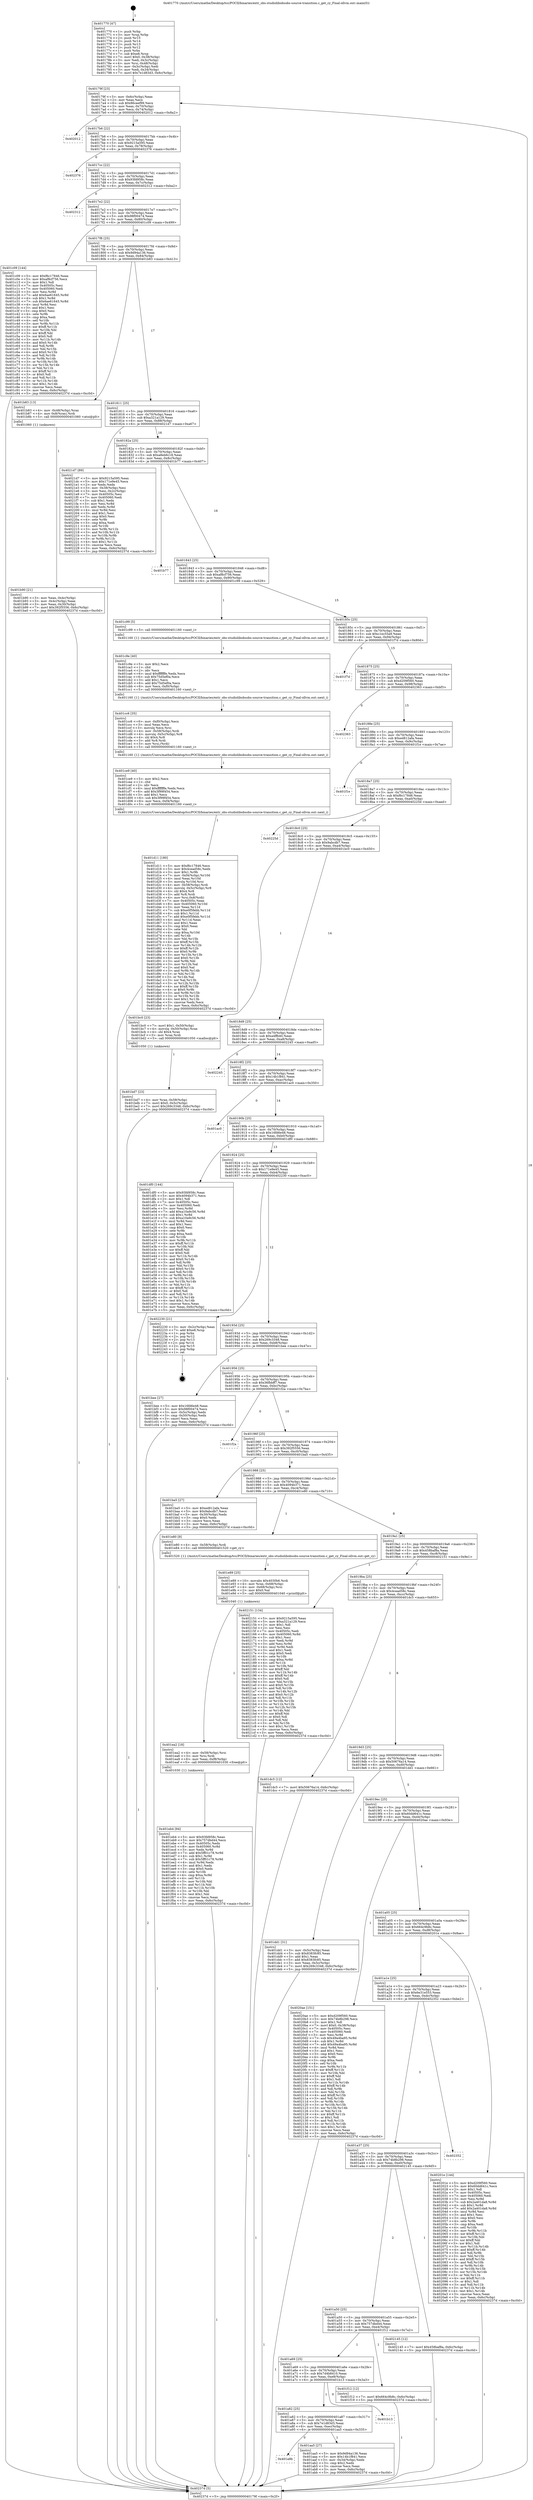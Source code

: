 digraph "0x401770" {
  label = "0x401770 (/mnt/c/Users/mathe/Desktop/tcc/POCII/binaries/extr_obs-studiolibobsobs-source-transition.c_get_cy_Final-ollvm.out::main(0))"
  labelloc = "t"
  node[shape=record]

  Entry [label="",width=0.3,height=0.3,shape=circle,fillcolor=black,style=filled]
  "0x40179f" [label="{
     0x40179f [23]\l
     | [instrs]\l
     &nbsp;&nbsp;0x40179f \<+3\>: mov -0x6c(%rbp),%eax\l
     &nbsp;&nbsp;0x4017a2 \<+2\>: mov %eax,%ecx\l
     &nbsp;&nbsp;0x4017a4 \<+6\>: sub $0x86ceef99,%ecx\l
     &nbsp;&nbsp;0x4017aa \<+3\>: mov %eax,-0x70(%rbp)\l
     &nbsp;&nbsp;0x4017ad \<+3\>: mov %ecx,-0x74(%rbp)\l
     &nbsp;&nbsp;0x4017b0 \<+6\>: je 0000000000402012 \<main+0x8a2\>\l
  }"]
  "0x402012" [label="{
     0x402012\l
  }", style=dashed]
  "0x4017b6" [label="{
     0x4017b6 [22]\l
     | [instrs]\l
     &nbsp;&nbsp;0x4017b6 \<+5\>: jmp 00000000004017bb \<main+0x4b\>\l
     &nbsp;&nbsp;0x4017bb \<+3\>: mov -0x70(%rbp),%eax\l
     &nbsp;&nbsp;0x4017be \<+5\>: sub $0x9215a595,%eax\l
     &nbsp;&nbsp;0x4017c3 \<+3\>: mov %eax,-0x78(%rbp)\l
     &nbsp;&nbsp;0x4017c6 \<+6\>: je 0000000000402376 \<main+0xc06\>\l
  }"]
  Exit [label="",width=0.3,height=0.3,shape=circle,fillcolor=black,style=filled,peripheries=2]
  "0x402376" [label="{
     0x402376\l
  }", style=dashed]
  "0x4017cc" [label="{
     0x4017cc [22]\l
     | [instrs]\l
     &nbsp;&nbsp;0x4017cc \<+5\>: jmp 00000000004017d1 \<main+0x61\>\l
     &nbsp;&nbsp;0x4017d1 \<+3\>: mov -0x70(%rbp),%eax\l
     &nbsp;&nbsp;0x4017d4 \<+5\>: sub $0x93fd958c,%eax\l
     &nbsp;&nbsp;0x4017d9 \<+3\>: mov %eax,-0x7c(%rbp)\l
     &nbsp;&nbsp;0x4017dc \<+6\>: je 0000000000402312 \<main+0xba2\>\l
  }"]
  "0x401eb4" [label="{
     0x401eb4 [94]\l
     | [instrs]\l
     &nbsp;&nbsp;0x401eb4 \<+5\>: mov $0x93fd958c,%eax\l
     &nbsp;&nbsp;0x401eb9 \<+5\>: mov $0x757dbd44,%ecx\l
     &nbsp;&nbsp;0x401ebe \<+7\>: mov 0x40505c,%edx\l
     &nbsp;&nbsp;0x401ec5 \<+8\>: mov 0x405060,%r8d\l
     &nbsp;&nbsp;0x401ecd \<+3\>: mov %edx,%r9d\l
     &nbsp;&nbsp;0x401ed0 \<+7\>: add $0x5ff01c78,%r9d\l
     &nbsp;&nbsp;0x401ed7 \<+4\>: sub $0x1,%r9d\l
     &nbsp;&nbsp;0x401edb \<+7\>: sub $0x5ff01c78,%r9d\l
     &nbsp;&nbsp;0x401ee2 \<+4\>: imul %r9d,%edx\l
     &nbsp;&nbsp;0x401ee6 \<+3\>: and $0x1,%edx\l
     &nbsp;&nbsp;0x401ee9 \<+3\>: cmp $0x0,%edx\l
     &nbsp;&nbsp;0x401eec \<+4\>: sete %r10b\l
     &nbsp;&nbsp;0x401ef0 \<+4\>: cmp $0xa,%r8d\l
     &nbsp;&nbsp;0x401ef4 \<+4\>: setl %r11b\l
     &nbsp;&nbsp;0x401ef8 \<+3\>: mov %r10b,%bl\l
     &nbsp;&nbsp;0x401efb \<+3\>: and %r11b,%bl\l
     &nbsp;&nbsp;0x401efe \<+3\>: xor %r11b,%r10b\l
     &nbsp;&nbsp;0x401f01 \<+3\>: or %r10b,%bl\l
     &nbsp;&nbsp;0x401f04 \<+3\>: test $0x1,%bl\l
     &nbsp;&nbsp;0x401f07 \<+3\>: cmovne %ecx,%eax\l
     &nbsp;&nbsp;0x401f0a \<+3\>: mov %eax,-0x6c(%rbp)\l
     &nbsp;&nbsp;0x401f0d \<+5\>: jmp 000000000040237d \<main+0xc0d\>\l
  }"]
  "0x402312" [label="{
     0x402312\l
  }", style=dashed]
  "0x4017e2" [label="{
     0x4017e2 [22]\l
     | [instrs]\l
     &nbsp;&nbsp;0x4017e2 \<+5\>: jmp 00000000004017e7 \<main+0x77\>\l
     &nbsp;&nbsp;0x4017e7 \<+3\>: mov -0x70(%rbp),%eax\l
     &nbsp;&nbsp;0x4017ea \<+5\>: sub $0x98f00474,%eax\l
     &nbsp;&nbsp;0x4017ef \<+3\>: mov %eax,-0x80(%rbp)\l
     &nbsp;&nbsp;0x4017f2 \<+6\>: je 0000000000401c09 \<main+0x499\>\l
  }"]
  "0x401ea2" [label="{
     0x401ea2 [18]\l
     | [instrs]\l
     &nbsp;&nbsp;0x401ea2 \<+4\>: mov -0x58(%rbp),%rsi\l
     &nbsp;&nbsp;0x401ea6 \<+3\>: mov %rsi,%rdi\l
     &nbsp;&nbsp;0x401ea9 \<+6\>: mov %eax,-0xf8(%rbp)\l
     &nbsp;&nbsp;0x401eaf \<+5\>: call 0000000000401030 \<free@plt\>\l
     | [calls]\l
     &nbsp;&nbsp;0x401030 \{1\} (unknown)\l
  }"]
  "0x401c09" [label="{
     0x401c09 [144]\l
     | [instrs]\l
     &nbsp;&nbsp;0x401c09 \<+5\>: mov $0xf6c17846,%eax\l
     &nbsp;&nbsp;0x401c0e \<+5\>: mov $0xaf8cf756,%ecx\l
     &nbsp;&nbsp;0x401c13 \<+2\>: mov $0x1,%dl\l
     &nbsp;&nbsp;0x401c15 \<+7\>: mov 0x40505c,%esi\l
     &nbsp;&nbsp;0x401c1c \<+7\>: mov 0x405060,%edi\l
     &nbsp;&nbsp;0x401c23 \<+3\>: mov %esi,%r8d\l
     &nbsp;&nbsp;0x401c26 \<+7\>: add $0x6ae61645,%r8d\l
     &nbsp;&nbsp;0x401c2d \<+4\>: sub $0x1,%r8d\l
     &nbsp;&nbsp;0x401c31 \<+7\>: sub $0x6ae61645,%r8d\l
     &nbsp;&nbsp;0x401c38 \<+4\>: imul %r8d,%esi\l
     &nbsp;&nbsp;0x401c3c \<+3\>: and $0x1,%esi\l
     &nbsp;&nbsp;0x401c3f \<+3\>: cmp $0x0,%esi\l
     &nbsp;&nbsp;0x401c42 \<+4\>: sete %r9b\l
     &nbsp;&nbsp;0x401c46 \<+3\>: cmp $0xa,%edi\l
     &nbsp;&nbsp;0x401c49 \<+4\>: setl %r10b\l
     &nbsp;&nbsp;0x401c4d \<+3\>: mov %r9b,%r11b\l
     &nbsp;&nbsp;0x401c50 \<+4\>: xor $0xff,%r11b\l
     &nbsp;&nbsp;0x401c54 \<+3\>: mov %r10b,%bl\l
     &nbsp;&nbsp;0x401c57 \<+3\>: xor $0xff,%bl\l
     &nbsp;&nbsp;0x401c5a \<+3\>: xor $0x0,%dl\l
     &nbsp;&nbsp;0x401c5d \<+3\>: mov %r11b,%r14b\l
     &nbsp;&nbsp;0x401c60 \<+4\>: and $0x0,%r14b\l
     &nbsp;&nbsp;0x401c64 \<+3\>: and %dl,%r9b\l
     &nbsp;&nbsp;0x401c67 \<+3\>: mov %bl,%r15b\l
     &nbsp;&nbsp;0x401c6a \<+4\>: and $0x0,%r15b\l
     &nbsp;&nbsp;0x401c6e \<+3\>: and %dl,%r10b\l
     &nbsp;&nbsp;0x401c71 \<+3\>: or %r9b,%r14b\l
     &nbsp;&nbsp;0x401c74 \<+3\>: or %r10b,%r15b\l
     &nbsp;&nbsp;0x401c77 \<+3\>: xor %r15b,%r14b\l
     &nbsp;&nbsp;0x401c7a \<+3\>: or %bl,%r11b\l
     &nbsp;&nbsp;0x401c7d \<+4\>: xor $0xff,%r11b\l
     &nbsp;&nbsp;0x401c81 \<+3\>: or $0x0,%dl\l
     &nbsp;&nbsp;0x401c84 \<+3\>: and %dl,%r11b\l
     &nbsp;&nbsp;0x401c87 \<+3\>: or %r11b,%r14b\l
     &nbsp;&nbsp;0x401c8a \<+4\>: test $0x1,%r14b\l
     &nbsp;&nbsp;0x401c8e \<+3\>: cmovne %ecx,%eax\l
     &nbsp;&nbsp;0x401c91 \<+3\>: mov %eax,-0x6c(%rbp)\l
     &nbsp;&nbsp;0x401c94 \<+5\>: jmp 000000000040237d \<main+0xc0d\>\l
  }"]
  "0x4017f8" [label="{
     0x4017f8 [25]\l
     | [instrs]\l
     &nbsp;&nbsp;0x4017f8 \<+5\>: jmp 00000000004017fd \<main+0x8d\>\l
     &nbsp;&nbsp;0x4017fd \<+3\>: mov -0x70(%rbp),%eax\l
     &nbsp;&nbsp;0x401800 \<+5\>: sub $0x9d94a136,%eax\l
     &nbsp;&nbsp;0x401805 \<+6\>: mov %eax,-0x84(%rbp)\l
     &nbsp;&nbsp;0x40180b \<+6\>: je 0000000000401b83 \<main+0x413\>\l
  }"]
  "0x401e89" [label="{
     0x401e89 [25]\l
     | [instrs]\l
     &nbsp;&nbsp;0x401e89 \<+10\>: movabs $0x4030b6,%rdi\l
     &nbsp;&nbsp;0x401e93 \<+4\>: mov %rax,-0x68(%rbp)\l
     &nbsp;&nbsp;0x401e97 \<+4\>: mov -0x68(%rbp),%rsi\l
     &nbsp;&nbsp;0x401e9b \<+2\>: mov $0x0,%al\l
     &nbsp;&nbsp;0x401e9d \<+5\>: call 0000000000401040 \<printf@plt\>\l
     | [calls]\l
     &nbsp;&nbsp;0x401040 \{1\} (unknown)\l
  }"]
  "0x401b83" [label="{
     0x401b83 [13]\l
     | [instrs]\l
     &nbsp;&nbsp;0x401b83 \<+4\>: mov -0x48(%rbp),%rax\l
     &nbsp;&nbsp;0x401b87 \<+4\>: mov 0x8(%rax),%rdi\l
     &nbsp;&nbsp;0x401b8b \<+5\>: call 0000000000401060 \<atoi@plt\>\l
     | [calls]\l
     &nbsp;&nbsp;0x401060 \{1\} (unknown)\l
  }"]
  "0x401811" [label="{
     0x401811 [25]\l
     | [instrs]\l
     &nbsp;&nbsp;0x401811 \<+5\>: jmp 0000000000401816 \<main+0xa6\>\l
     &nbsp;&nbsp;0x401816 \<+3\>: mov -0x70(%rbp),%eax\l
     &nbsp;&nbsp;0x401819 \<+5\>: sub $0xa321a129,%eax\l
     &nbsp;&nbsp;0x40181e \<+6\>: mov %eax,-0x88(%rbp)\l
     &nbsp;&nbsp;0x401824 \<+6\>: je 00000000004021d7 \<main+0xa67\>\l
  }"]
  "0x401d11" [label="{
     0x401d11 [180]\l
     | [instrs]\l
     &nbsp;&nbsp;0x401d11 \<+5\>: mov $0xf6c17846,%ecx\l
     &nbsp;&nbsp;0x401d16 \<+5\>: mov $0x4cead58c,%edx\l
     &nbsp;&nbsp;0x401d1b \<+3\>: mov $0x1,%r9b\l
     &nbsp;&nbsp;0x401d1e \<+7\>: mov -0xf4(%rbp),%r10d\l
     &nbsp;&nbsp;0x401d25 \<+4\>: imul %eax,%r10d\l
     &nbsp;&nbsp;0x401d29 \<+3\>: movslq %r10d,%rsi\l
     &nbsp;&nbsp;0x401d2c \<+4\>: mov -0x58(%rbp),%rdi\l
     &nbsp;&nbsp;0x401d30 \<+4\>: movslq -0x5c(%rbp),%r8\l
     &nbsp;&nbsp;0x401d34 \<+4\>: shl $0x4,%r8\l
     &nbsp;&nbsp;0x401d38 \<+3\>: add %r8,%rdi\l
     &nbsp;&nbsp;0x401d3b \<+4\>: mov %rsi,0x8(%rdi)\l
     &nbsp;&nbsp;0x401d3f \<+7\>: mov 0x40505c,%eax\l
     &nbsp;&nbsp;0x401d46 \<+8\>: mov 0x405060,%r10d\l
     &nbsp;&nbsp;0x401d4e \<+3\>: mov %eax,%r11d\l
     &nbsp;&nbsp;0x401d51 \<+7\>: sub $0xe0f5febb,%r11d\l
     &nbsp;&nbsp;0x401d58 \<+4\>: sub $0x1,%r11d\l
     &nbsp;&nbsp;0x401d5c \<+7\>: add $0xe0f5febb,%r11d\l
     &nbsp;&nbsp;0x401d63 \<+4\>: imul %r11d,%eax\l
     &nbsp;&nbsp;0x401d67 \<+3\>: and $0x1,%eax\l
     &nbsp;&nbsp;0x401d6a \<+3\>: cmp $0x0,%eax\l
     &nbsp;&nbsp;0x401d6d \<+3\>: sete %bl\l
     &nbsp;&nbsp;0x401d70 \<+4\>: cmp $0xa,%r10d\l
     &nbsp;&nbsp;0x401d74 \<+4\>: setl %r14b\l
     &nbsp;&nbsp;0x401d78 \<+3\>: mov %bl,%r15b\l
     &nbsp;&nbsp;0x401d7b \<+4\>: xor $0xff,%r15b\l
     &nbsp;&nbsp;0x401d7f \<+3\>: mov %r14b,%r12b\l
     &nbsp;&nbsp;0x401d82 \<+4\>: xor $0xff,%r12b\l
     &nbsp;&nbsp;0x401d86 \<+4\>: xor $0x0,%r9b\l
     &nbsp;&nbsp;0x401d8a \<+3\>: mov %r15b,%r13b\l
     &nbsp;&nbsp;0x401d8d \<+4\>: and $0x0,%r13b\l
     &nbsp;&nbsp;0x401d91 \<+3\>: and %r9b,%bl\l
     &nbsp;&nbsp;0x401d94 \<+3\>: mov %r12b,%al\l
     &nbsp;&nbsp;0x401d97 \<+2\>: and $0x0,%al\l
     &nbsp;&nbsp;0x401d99 \<+3\>: and %r9b,%r14b\l
     &nbsp;&nbsp;0x401d9c \<+3\>: or %bl,%r13b\l
     &nbsp;&nbsp;0x401d9f \<+3\>: or %r14b,%al\l
     &nbsp;&nbsp;0x401da2 \<+3\>: xor %al,%r13b\l
     &nbsp;&nbsp;0x401da5 \<+3\>: or %r12b,%r15b\l
     &nbsp;&nbsp;0x401da8 \<+4\>: xor $0xff,%r15b\l
     &nbsp;&nbsp;0x401dac \<+4\>: or $0x0,%r9b\l
     &nbsp;&nbsp;0x401db0 \<+3\>: and %r9b,%r15b\l
     &nbsp;&nbsp;0x401db3 \<+3\>: or %r15b,%r13b\l
     &nbsp;&nbsp;0x401db6 \<+4\>: test $0x1,%r13b\l
     &nbsp;&nbsp;0x401dba \<+3\>: cmovne %edx,%ecx\l
     &nbsp;&nbsp;0x401dbd \<+3\>: mov %ecx,-0x6c(%rbp)\l
     &nbsp;&nbsp;0x401dc0 \<+5\>: jmp 000000000040237d \<main+0xc0d\>\l
  }"]
  "0x4021d7" [label="{
     0x4021d7 [89]\l
     | [instrs]\l
     &nbsp;&nbsp;0x4021d7 \<+5\>: mov $0x9215a595,%eax\l
     &nbsp;&nbsp;0x4021dc \<+5\>: mov $0x171e9e45,%ecx\l
     &nbsp;&nbsp;0x4021e1 \<+2\>: xor %edx,%edx\l
     &nbsp;&nbsp;0x4021e3 \<+3\>: mov -0x38(%rbp),%esi\l
     &nbsp;&nbsp;0x4021e6 \<+3\>: mov %esi,-0x2c(%rbp)\l
     &nbsp;&nbsp;0x4021e9 \<+7\>: mov 0x40505c,%esi\l
     &nbsp;&nbsp;0x4021f0 \<+7\>: mov 0x405060,%edi\l
     &nbsp;&nbsp;0x4021f7 \<+3\>: sub $0x1,%edx\l
     &nbsp;&nbsp;0x4021fa \<+3\>: mov %esi,%r8d\l
     &nbsp;&nbsp;0x4021fd \<+3\>: add %edx,%r8d\l
     &nbsp;&nbsp;0x402200 \<+4\>: imul %r8d,%esi\l
     &nbsp;&nbsp;0x402204 \<+3\>: and $0x1,%esi\l
     &nbsp;&nbsp;0x402207 \<+3\>: cmp $0x0,%esi\l
     &nbsp;&nbsp;0x40220a \<+4\>: sete %r9b\l
     &nbsp;&nbsp;0x40220e \<+3\>: cmp $0xa,%edi\l
     &nbsp;&nbsp;0x402211 \<+4\>: setl %r10b\l
     &nbsp;&nbsp;0x402215 \<+3\>: mov %r9b,%r11b\l
     &nbsp;&nbsp;0x402218 \<+3\>: and %r10b,%r11b\l
     &nbsp;&nbsp;0x40221b \<+3\>: xor %r10b,%r9b\l
     &nbsp;&nbsp;0x40221e \<+3\>: or %r9b,%r11b\l
     &nbsp;&nbsp;0x402221 \<+4\>: test $0x1,%r11b\l
     &nbsp;&nbsp;0x402225 \<+3\>: cmovne %ecx,%eax\l
     &nbsp;&nbsp;0x402228 \<+3\>: mov %eax,-0x6c(%rbp)\l
     &nbsp;&nbsp;0x40222b \<+5\>: jmp 000000000040237d \<main+0xc0d\>\l
  }"]
  "0x40182a" [label="{
     0x40182a [25]\l
     | [instrs]\l
     &nbsp;&nbsp;0x40182a \<+5\>: jmp 000000000040182f \<main+0xbf\>\l
     &nbsp;&nbsp;0x40182f \<+3\>: mov -0x70(%rbp),%eax\l
     &nbsp;&nbsp;0x401832 \<+5\>: sub $0xa8eb6c18,%eax\l
     &nbsp;&nbsp;0x401837 \<+6\>: mov %eax,-0x8c(%rbp)\l
     &nbsp;&nbsp;0x40183d \<+6\>: je 0000000000401b77 \<main+0x407\>\l
  }"]
  "0x401ce9" [label="{
     0x401ce9 [40]\l
     | [instrs]\l
     &nbsp;&nbsp;0x401ce9 \<+5\>: mov $0x2,%ecx\l
     &nbsp;&nbsp;0x401cee \<+1\>: cltd\l
     &nbsp;&nbsp;0x401cef \<+2\>: idiv %ecx\l
     &nbsp;&nbsp;0x401cf1 \<+6\>: imul $0xfffffffe,%edx,%ecx\l
     &nbsp;&nbsp;0x401cf7 \<+6\>: add $0x3f99f454,%ecx\l
     &nbsp;&nbsp;0x401cfd \<+3\>: add $0x1,%ecx\l
     &nbsp;&nbsp;0x401d00 \<+6\>: sub $0x3f99f454,%ecx\l
     &nbsp;&nbsp;0x401d06 \<+6\>: mov %ecx,-0xf4(%rbp)\l
     &nbsp;&nbsp;0x401d0c \<+5\>: call 0000000000401160 \<next_i\>\l
     | [calls]\l
     &nbsp;&nbsp;0x401160 \{1\} (/mnt/c/Users/mathe/Desktop/tcc/POCII/binaries/extr_obs-studiolibobsobs-source-transition.c_get_cy_Final-ollvm.out::next_i)\l
  }"]
  "0x401b77" [label="{
     0x401b77\l
  }", style=dashed]
  "0x401843" [label="{
     0x401843 [25]\l
     | [instrs]\l
     &nbsp;&nbsp;0x401843 \<+5\>: jmp 0000000000401848 \<main+0xd8\>\l
     &nbsp;&nbsp;0x401848 \<+3\>: mov -0x70(%rbp),%eax\l
     &nbsp;&nbsp;0x40184b \<+5\>: sub $0xaf8cf756,%eax\l
     &nbsp;&nbsp;0x401850 \<+6\>: mov %eax,-0x90(%rbp)\l
     &nbsp;&nbsp;0x401856 \<+6\>: je 0000000000401c99 \<main+0x529\>\l
  }"]
  "0x401cc6" [label="{
     0x401cc6 [35]\l
     | [instrs]\l
     &nbsp;&nbsp;0x401cc6 \<+6\>: mov -0xf0(%rbp),%ecx\l
     &nbsp;&nbsp;0x401ccc \<+3\>: imul %eax,%ecx\l
     &nbsp;&nbsp;0x401ccf \<+3\>: movslq %ecx,%rsi\l
     &nbsp;&nbsp;0x401cd2 \<+4\>: mov -0x58(%rbp),%rdi\l
     &nbsp;&nbsp;0x401cd6 \<+4\>: movslq -0x5c(%rbp),%r8\l
     &nbsp;&nbsp;0x401cda \<+4\>: shl $0x4,%r8\l
     &nbsp;&nbsp;0x401cde \<+3\>: add %r8,%rdi\l
     &nbsp;&nbsp;0x401ce1 \<+3\>: mov %rsi,(%rdi)\l
     &nbsp;&nbsp;0x401ce4 \<+5\>: call 0000000000401160 \<next_i\>\l
     | [calls]\l
     &nbsp;&nbsp;0x401160 \{1\} (/mnt/c/Users/mathe/Desktop/tcc/POCII/binaries/extr_obs-studiolibobsobs-source-transition.c_get_cy_Final-ollvm.out::next_i)\l
  }"]
  "0x401c99" [label="{
     0x401c99 [5]\l
     | [instrs]\l
     &nbsp;&nbsp;0x401c99 \<+5\>: call 0000000000401160 \<next_i\>\l
     | [calls]\l
     &nbsp;&nbsp;0x401160 \{1\} (/mnt/c/Users/mathe/Desktop/tcc/POCII/binaries/extr_obs-studiolibobsobs-source-transition.c_get_cy_Final-ollvm.out::next_i)\l
  }"]
  "0x40185c" [label="{
     0x40185c [25]\l
     | [instrs]\l
     &nbsp;&nbsp;0x40185c \<+5\>: jmp 0000000000401861 \<main+0xf1\>\l
     &nbsp;&nbsp;0x401861 \<+3\>: mov -0x70(%rbp),%eax\l
     &nbsp;&nbsp;0x401864 \<+5\>: sub $0xc1ec55a9,%eax\l
     &nbsp;&nbsp;0x401869 \<+6\>: mov %eax,-0x94(%rbp)\l
     &nbsp;&nbsp;0x40186f \<+6\>: je 0000000000401f7d \<main+0x80d\>\l
  }"]
  "0x401c9e" [label="{
     0x401c9e [40]\l
     | [instrs]\l
     &nbsp;&nbsp;0x401c9e \<+5\>: mov $0x2,%ecx\l
     &nbsp;&nbsp;0x401ca3 \<+1\>: cltd\l
     &nbsp;&nbsp;0x401ca4 \<+2\>: idiv %ecx\l
     &nbsp;&nbsp;0x401ca6 \<+6\>: imul $0xfffffffe,%edx,%ecx\l
     &nbsp;&nbsp;0x401cac \<+6\>: sub $0x75d5ef0a,%ecx\l
     &nbsp;&nbsp;0x401cb2 \<+3\>: add $0x1,%ecx\l
     &nbsp;&nbsp;0x401cb5 \<+6\>: add $0x75d5ef0a,%ecx\l
     &nbsp;&nbsp;0x401cbb \<+6\>: mov %ecx,-0xf0(%rbp)\l
     &nbsp;&nbsp;0x401cc1 \<+5\>: call 0000000000401160 \<next_i\>\l
     | [calls]\l
     &nbsp;&nbsp;0x401160 \{1\} (/mnt/c/Users/mathe/Desktop/tcc/POCII/binaries/extr_obs-studiolibobsobs-source-transition.c_get_cy_Final-ollvm.out::next_i)\l
  }"]
  "0x401f7d" [label="{
     0x401f7d\l
  }", style=dashed]
  "0x401875" [label="{
     0x401875 [25]\l
     | [instrs]\l
     &nbsp;&nbsp;0x401875 \<+5\>: jmp 000000000040187a \<main+0x10a\>\l
     &nbsp;&nbsp;0x40187a \<+3\>: mov -0x70(%rbp),%eax\l
     &nbsp;&nbsp;0x40187d \<+5\>: sub $0xd209f560,%eax\l
     &nbsp;&nbsp;0x401882 \<+6\>: mov %eax,-0x98(%rbp)\l
     &nbsp;&nbsp;0x401888 \<+6\>: je 0000000000402363 \<main+0xbf3\>\l
  }"]
  "0x401bd7" [label="{
     0x401bd7 [23]\l
     | [instrs]\l
     &nbsp;&nbsp;0x401bd7 \<+4\>: mov %rax,-0x58(%rbp)\l
     &nbsp;&nbsp;0x401bdb \<+7\>: movl $0x0,-0x5c(%rbp)\l
     &nbsp;&nbsp;0x401be2 \<+7\>: movl $0x269c3348,-0x6c(%rbp)\l
     &nbsp;&nbsp;0x401be9 \<+5\>: jmp 000000000040237d \<main+0xc0d\>\l
  }"]
  "0x402363" [label="{
     0x402363\l
  }", style=dashed]
  "0x40188e" [label="{
     0x40188e [25]\l
     | [instrs]\l
     &nbsp;&nbsp;0x40188e \<+5\>: jmp 0000000000401893 \<main+0x123\>\l
     &nbsp;&nbsp;0x401893 \<+3\>: mov -0x70(%rbp),%eax\l
     &nbsp;&nbsp;0x401896 \<+5\>: sub $0xed812afa,%eax\l
     &nbsp;&nbsp;0x40189b \<+6\>: mov %eax,-0x9c(%rbp)\l
     &nbsp;&nbsp;0x4018a1 \<+6\>: je 0000000000401f1e \<main+0x7ae\>\l
  }"]
  "0x401b90" [label="{
     0x401b90 [21]\l
     | [instrs]\l
     &nbsp;&nbsp;0x401b90 \<+3\>: mov %eax,-0x4c(%rbp)\l
     &nbsp;&nbsp;0x401b93 \<+3\>: mov -0x4c(%rbp),%eax\l
     &nbsp;&nbsp;0x401b96 \<+3\>: mov %eax,-0x30(%rbp)\l
     &nbsp;&nbsp;0x401b99 \<+7\>: movl $0x392f5556,-0x6c(%rbp)\l
     &nbsp;&nbsp;0x401ba0 \<+5\>: jmp 000000000040237d \<main+0xc0d\>\l
  }"]
  "0x401f1e" [label="{
     0x401f1e\l
  }", style=dashed]
  "0x4018a7" [label="{
     0x4018a7 [25]\l
     | [instrs]\l
     &nbsp;&nbsp;0x4018a7 \<+5\>: jmp 00000000004018ac \<main+0x13c\>\l
     &nbsp;&nbsp;0x4018ac \<+3\>: mov -0x70(%rbp),%eax\l
     &nbsp;&nbsp;0x4018af \<+5\>: sub $0xf6c17846,%eax\l
     &nbsp;&nbsp;0x4018b4 \<+6\>: mov %eax,-0xa0(%rbp)\l
     &nbsp;&nbsp;0x4018ba \<+6\>: je 000000000040225d \<main+0xaed\>\l
  }"]
  "0x401770" [label="{
     0x401770 [47]\l
     | [instrs]\l
     &nbsp;&nbsp;0x401770 \<+1\>: push %rbp\l
     &nbsp;&nbsp;0x401771 \<+3\>: mov %rsp,%rbp\l
     &nbsp;&nbsp;0x401774 \<+2\>: push %r15\l
     &nbsp;&nbsp;0x401776 \<+2\>: push %r14\l
     &nbsp;&nbsp;0x401778 \<+2\>: push %r13\l
     &nbsp;&nbsp;0x40177a \<+2\>: push %r12\l
     &nbsp;&nbsp;0x40177c \<+1\>: push %rbx\l
     &nbsp;&nbsp;0x40177d \<+7\>: sub $0xe8,%rsp\l
     &nbsp;&nbsp;0x401784 \<+7\>: movl $0x0,-0x38(%rbp)\l
     &nbsp;&nbsp;0x40178b \<+3\>: mov %edi,-0x3c(%rbp)\l
     &nbsp;&nbsp;0x40178e \<+4\>: mov %rsi,-0x48(%rbp)\l
     &nbsp;&nbsp;0x401792 \<+3\>: mov -0x3c(%rbp),%edi\l
     &nbsp;&nbsp;0x401795 \<+3\>: mov %edi,-0x34(%rbp)\l
     &nbsp;&nbsp;0x401798 \<+7\>: movl $0x7e1d83d3,-0x6c(%rbp)\l
  }"]
  "0x40225d" [label="{
     0x40225d\l
  }", style=dashed]
  "0x4018c0" [label="{
     0x4018c0 [25]\l
     | [instrs]\l
     &nbsp;&nbsp;0x4018c0 \<+5\>: jmp 00000000004018c5 \<main+0x155\>\l
     &nbsp;&nbsp;0x4018c5 \<+3\>: mov -0x70(%rbp),%eax\l
     &nbsp;&nbsp;0x4018c8 \<+5\>: sub $0x9abcdb7,%eax\l
     &nbsp;&nbsp;0x4018cd \<+6\>: mov %eax,-0xa4(%rbp)\l
     &nbsp;&nbsp;0x4018d3 \<+6\>: je 0000000000401bc0 \<main+0x450\>\l
  }"]
  "0x40237d" [label="{
     0x40237d [5]\l
     | [instrs]\l
     &nbsp;&nbsp;0x40237d \<+5\>: jmp 000000000040179f \<main+0x2f\>\l
  }"]
  "0x401bc0" [label="{
     0x401bc0 [23]\l
     | [instrs]\l
     &nbsp;&nbsp;0x401bc0 \<+7\>: movl $0x1,-0x50(%rbp)\l
     &nbsp;&nbsp;0x401bc7 \<+4\>: movslq -0x50(%rbp),%rax\l
     &nbsp;&nbsp;0x401bcb \<+4\>: shl $0x4,%rax\l
     &nbsp;&nbsp;0x401bcf \<+3\>: mov %rax,%rdi\l
     &nbsp;&nbsp;0x401bd2 \<+5\>: call 0000000000401050 \<malloc@plt\>\l
     | [calls]\l
     &nbsp;&nbsp;0x401050 \{1\} (unknown)\l
  }"]
  "0x4018d9" [label="{
     0x4018d9 [25]\l
     | [instrs]\l
     &nbsp;&nbsp;0x4018d9 \<+5\>: jmp 00000000004018de \<main+0x16e\>\l
     &nbsp;&nbsp;0x4018de \<+3\>: mov -0x70(%rbp),%eax\l
     &nbsp;&nbsp;0x4018e1 \<+5\>: sub $0xa4ffb40,%eax\l
     &nbsp;&nbsp;0x4018e6 \<+6\>: mov %eax,-0xa8(%rbp)\l
     &nbsp;&nbsp;0x4018ec \<+6\>: je 0000000000402245 \<main+0xad5\>\l
  }"]
  "0x401a9b" [label="{
     0x401a9b\l
  }", style=dashed]
  "0x402245" [label="{
     0x402245\l
  }", style=dashed]
  "0x4018f2" [label="{
     0x4018f2 [25]\l
     | [instrs]\l
     &nbsp;&nbsp;0x4018f2 \<+5\>: jmp 00000000004018f7 \<main+0x187\>\l
     &nbsp;&nbsp;0x4018f7 \<+3\>: mov -0x70(%rbp),%eax\l
     &nbsp;&nbsp;0x4018fa \<+5\>: sub $0x14b1f841,%eax\l
     &nbsp;&nbsp;0x4018ff \<+6\>: mov %eax,-0xac(%rbp)\l
     &nbsp;&nbsp;0x401905 \<+6\>: je 0000000000401ac0 \<main+0x350\>\l
  }"]
  "0x401aa5" [label="{
     0x401aa5 [27]\l
     | [instrs]\l
     &nbsp;&nbsp;0x401aa5 \<+5\>: mov $0x9d94a136,%eax\l
     &nbsp;&nbsp;0x401aaa \<+5\>: mov $0x14b1f841,%ecx\l
     &nbsp;&nbsp;0x401aaf \<+3\>: mov -0x34(%rbp),%edx\l
     &nbsp;&nbsp;0x401ab2 \<+3\>: cmp $0x2,%edx\l
     &nbsp;&nbsp;0x401ab5 \<+3\>: cmovne %ecx,%eax\l
     &nbsp;&nbsp;0x401ab8 \<+3\>: mov %eax,-0x6c(%rbp)\l
     &nbsp;&nbsp;0x401abb \<+5\>: jmp 000000000040237d \<main+0xc0d\>\l
  }"]
  "0x401ac0" [label="{
     0x401ac0\l
  }", style=dashed]
  "0x40190b" [label="{
     0x40190b [25]\l
     | [instrs]\l
     &nbsp;&nbsp;0x40190b \<+5\>: jmp 0000000000401910 \<main+0x1a0\>\l
     &nbsp;&nbsp;0x401910 \<+3\>: mov -0x70(%rbp),%eax\l
     &nbsp;&nbsp;0x401913 \<+5\>: sub $0x16fd6e48,%eax\l
     &nbsp;&nbsp;0x401918 \<+6\>: mov %eax,-0xb0(%rbp)\l
     &nbsp;&nbsp;0x40191e \<+6\>: je 0000000000401df0 \<main+0x680\>\l
  }"]
  "0x401a82" [label="{
     0x401a82 [25]\l
     | [instrs]\l
     &nbsp;&nbsp;0x401a82 \<+5\>: jmp 0000000000401a87 \<main+0x317\>\l
     &nbsp;&nbsp;0x401a87 \<+3\>: mov -0x70(%rbp),%eax\l
     &nbsp;&nbsp;0x401a8a \<+5\>: sub $0x7e1d83d3,%eax\l
     &nbsp;&nbsp;0x401a8f \<+6\>: mov %eax,-0xec(%rbp)\l
     &nbsp;&nbsp;0x401a95 \<+6\>: je 0000000000401aa5 \<main+0x335\>\l
  }"]
  "0x401df0" [label="{
     0x401df0 [144]\l
     | [instrs]\l
     &nbsp;&nbsp;0x401df0 \<+5\>: mov $0x93fd958c,%eax\l
     &nbsp;&nbsp;0x401df5 \<+5\>: mov $0x4094b371,%ecx\l
     &nbsp;&nbsp;0x401dfa \<+2\>: mov $0x1,%dl\l
     &nbsp;&nbsp;0x401dfc \<+7\>: mov 0x40505c,%esi\l
     &nbsp;&nbsp;0x401e03 \<+7\>: mov 0x405060,%edi\l
     &nbsp;&nbsp;0x401e0a \<+3\>: mov %esi,%r8d\l
     &nbsp;&nbsp;0x401e0d \<+7\>: add $0xa10a9c56,%r8d\l
     &nbsp;&nbsp;0x401e14 \<+4\>: sub $0x1,%r8d\l
     &nbsp;&nbsp;0x401e18 \<+7\>: sub $0xa10a9c56,%r8d\l
     &nbsp;&nbsp;0x401e1f \<+4\>: imul %r8d,%esi\l
     &nbsp;&nbsp;0x401e23 \<+3\>: and $0x1,%esi\l
     &nbsp;&nbsp;0x401e26 \<+3\>: cmp $0x0,%esi\l
     &nbsp;&nbsp;0x401e29 \<+4\>: sete %r9b\l
     &nbsp;&nbsp;0x401e2d \<+3\>: cmp $0xa,%edi\l
     &nbsp;&nbsp;0x401e30 \<+4\>: setl %r10b\l
     &nbsp;&nbsp;0x401e34 \<+3\>: mov %r9b,%r11b\l
     &nbsp;&nbsp;0x401e37 \<+4\>: xor $0xff,%r11b\l
     &nbsp;&nbsp;0x401e3b \<+3\>: mov %r10b,%bl\l
     &nbsp;&nbsp;0x401e3e \<+3\>: xor $0xff,%bl\l
     &nbsp;&nbsp;0x401e41 \<+3\>: xor $0x0,%dl\l
     &nbsp;&nbsp;0x401e44 \<+3\>: mov %r11b,%r14b\l
     &nbsp;&nbsp;0x401e47 \<+4\>: and $0x0,%r14b\l
     &nbsp;&nbsp;0x401e4b \<+3\>: and %dl,%r9b\l
     &nbsp;&nbsp;0x401e4e \<+3\>: mov %bl,%r15b\l
     &nbsp;&nbsp;0x401e51 \<+4\>: and $0x0,%r15b\l
     &nbsp;&nbsp;0x401e55 \<+3\>: and %dl,%r10b\l
     &nbsp;&nbsp;0x401e58 \<+3\>: or %r9b,%r14b\l
     &nbsp;&nbsp;0x401e5b \<+3\>: or %r10b,%r15b\l
     &nbsp;&nbsp;0x401e5e \<+3\>: xor %r15b,%r14b\l
     &nbsp;&nbsp;0x401e61 \<+3\>: or %bl,%r11b\l
     &nbsp;&nbsp;0x401e64 \<+4\>: xor $0xff,%r11b\l
     &nbsp;&nbsp;0x401e68 \<+3\>: or $0x0,%dl\l
     &nbsp;&nbsp;0x401e6b \<+3\>: and %dl,%r11b\l
     &nbsp;&nbsp;0x401e6e \<+3\>: or %r11b,%r14b\l
     &nbsp;&nbsp;0x401e71 \<+4\>: test $0x1,%r14b\l
     &nbsp;&nbsp;0x401e75 \<+3\>: cmovne %ecx,%eax\l
     &nbsp;&nbsp;0x401e78 \<+3\>: mov %eax,-0x6c(%rbp)\l
     &nbsp;&nbsp;0x401e7b \<+5\>: jmp 000000000040237d \<main+0xc0d\>\l
  }"]
  "0x401924" [label="{
     0x401924 [25]\l
     | [instrs]\l
     &nbsp;&nbsp;0x401924 \<+5\>: jmp 0000000000401929 \<main+0x1b9\>\l
     &nbsp;&nbsp;0x401929 \<+3\>: mov -0x70(%rbp),%eax\l
     &nbsp;&nbsp;0x40192c \<+5\>: sub $0x171e9e45,%eax\l
     &nbsp;&nbsp;0x401931 \<+6\>: mov %eax,-0xb4(%rbp)\l
     &nbsp;&nbsp;0x401937 \<+6\>: je 0000000000402230 \<main+0xac0\>\l
  }"]
  "0x401b13" [label="{
     0x401b13\l
  }", style=dashed]
  "0x402230" [label="{
     0x402230 [21]\l
     | [instrs]\l
     &nbsp;&nbsp;0x402230 \<+3\>: mov -0x2c(%rbp),%eax\l
     &nbsp;&nbsp;0x402233 \<+7\>: add $0xe8,%rsp\l
     &nbsp;&nbsp;0x40223a \<+1\>: pop %rbx\l
     &nbsp;&nbsp;0x40223b \<+2\>: pop %r12\l
     &nbsp;&nbsp;0x40223d \<+2\>: pop %r13\l
     &nbsp;&nbsp;0x40223f \<+2\>: pop %r14\l
     &nbsp;&nbsp;0x402241 \<+2\>: pop %r15\l
     &nbsp;&nbsp;0x402243 \<+1\>: pop %rbp\l
     &nbsp;&nbsp;0x402244 \<+1\>: ret\l
  }"]
  "0x40193d" [label="{
     0x40193d [25]\l
     | [instrs]\l
     &nbsp;&nbsp;0x40193d \<+5\>: jmp 0000000000401942 \<main+0x1d2\>\l
     &nbsp;&nbsp;0x401942 \<+3\>: mov -0x70(%rbp),%eax\l
     &nbsp;&nbsp;0x401945 \<+5\>: sub $0x269c3348,%eax\l
     &nbsp;&nbsp;0x40194a \<+6\>: mov %eax,-0xb8(%rbp)\l
     &nbsp;&nbsp;0x401950 \<+6\>: je 0000000000401bee \<main+0x47e\>\l
  }"]
  "0x401a69" [label="{
     0x401a69 [25]\l
     | [instrs]\l
     &nbsp;&nbsp;0x401a69 \<+5\>: jmp 0000000000401a6e \<main+0x2fe\>\l
     &nbsp;&nbsp;0x401a6e \<+3\>: mov -0x70(%rbp),%eax\l
     &nbsp;&nbsp;0x401a71 \<+5\>: sub $0x7d4b8410,%eax\l
     &nbsp;&nbsp;0x401a76 \<+6\>: mov %eax,-0xe8(%rbp)\l
     &nbsp;&nbsp;0x401a7c \<+6\>: je 0000000000401b13 \<main+0x3a3\>\l
  }"]
  "0x401bee" [label="{
     0x401bee [27]\l
     | [instrs]\l
     &nbsp;&nbsp;0x401bee \<+5\>: mov $0x16fd6e48,%eax\l
     &nbsp;&nbsp;0x401bf3 \<+5\>: mov $0x98f00474,%ecx\l
     &nbsp;&nbsp;0x401bf8 \<+3\>: mov -0x5c(%rbp),%edx\l
     &nbsp;&nbsp;0x401bfb \<+3\>: cmp -0x50(%rbp),%edx\l
     &nbsp;&nbsp;0x401bfe \<+3\>: cmovl %ecx,%eax\l
     &nbsp;&nbsp;0x401c01 \<+3\>: mov %eax,-0x6c(%rbp)\l
     &nbsp;&nbsp;0x401c04 \<+5\>: jmp 000000000040237d \<main+0xc0d\>\l
  }"]
  "0x401956" [label="{
     0x401956 [25]\l
     | [instrs]\l
     &nbsp;&nbsp;0x401956 \<+5\>: jmp 000000000040195b \<main+0x1eb\>\l
     &nbsp;&nbsp;0x40195b \<+3\>: mov -0x70(%rbp),%eax\l
     &nbsp;&nbsp;0x40195e \<+5\>: sub $0x36fbbff7,%eax\l
     &nbsp;&nbsp;0x401963 \<+6\>: mov %eax,-0xbc(%rbp)\l
     &nbsp;&nbsp;0x401969 \<+6\>: je 0000000000401f2a \<main+0x7ba\>\l
  }"]
  "0x401f12" [label="{
     0x401f12 [12]\l
     | [instrs]\l
     &nbsp;&nbsp;0x401f12 \<+7\>: movl $0x664c9b8c,-0x6c(%rbp)\l
     &nbsp;&nbsp;0x401f19 \<+5\>: jmp 000000000040237d \<main+0xc0d\>\l
  }"]
  "0x401f2a" [label="{
     0x401f2a\l
  }", style=dashed]
  "0x40196f" [label="{
     0x40196f [25]\l
     | [instrs]\l
     &nbsp;&nbsp;0x40196f \<+5\>: jmp 0000000000401974 \<main+0x204\>\l
     &nbsp;&nbsp;0x401974 \<+3\>: mov -0x70(%rbp),%eax\l
     &nbsp;&nbsp;0x401977 \<+5\>: sub $0x392f5556,%eax\l
     &nbsp;&nbsp;0x40197c \<+6\>: mov %eax,-0xc0(%rbp)\l
     &nbsp;&nbsp;0x401982 \<+6\>: je 0000000000401ba5 \<main+0x435\>\l
  }"]
  "0x401a50" [label="{
     0x401a50 [25]\l
     | [instrs]\l
     &nbsp;&nbsp;0x401a50 \<+5\>: jmp 0000000000401a55 \<main+0x2e5\>\l
     &nbsp;&nbsp;0x401a55 \<+3\>: mov -0x70(%rbp),%eax\l
     &nbsp;&nbsp;0x401a58 \<+5\>: sub $0x757dbd44,%eax\l
     &nbsp;&nbsp;0x401a5d \<+6\>: mov %eax,-0xe4(%rbp)\l
     &nbsp;&nbsp;0x401a63 \<+6\>: je 0000000000401f12 \<main+0x7a2\>\l
  }"]
  "0x401ba5" [label="{
     0x401ba5 [27]\l
     | [instrs]\l
     &nbsp;&nbsp;0x401ba5 \<+5\>: mov $0xed812afa,%eax\l
     &nbsp;&nbsp;0x401baa \<+5\>: mov $0x9abcdb7,%ecx\l
     &nbsp;&nbsp;0x401baf \<+3\>: mov -0x30(%rbp),%edx\l
     &nbsp;&nbsp;0x401bb2 \<+3\>: cmp $0x0,%edx\l
     &nbsp;&nbsp;0x401bb5 \<+3\>: cmove %ecx,%eax\l
     &nbsp;&nbsp;0x401bb8 \<+3\>: mov %eax,-0x6c(%rbp)\l
     &nbsp;&nbsp;0x401bbb \<+5\>: jmp 000000000040237d \<main+0xc0d\>\l
  }"]
  "0x401988" [label="{
     0x401988 [25]\l
     | [instrs]\l
     &nbsp;&nbsp;0x401988 \<+5\>: jmp 000000000040198d \<main+0x21d\>\l
     &nbsp;&nbsp;0x40198d \<+3\>: mov -0x70(%rbp),%eax\l
     &nbsp;&nbsp;0x401990 \<+5\>: sub $0x4094b371,%eax\l
     &nbsp;&nbsp;0x401995 \<+6\>: mov %eax,-0xc4(%rbp)\l
     &nbsp;&nbsp;0x40199b \<+6\>: je 0000000000401e80 \<main+0x710\>\l
  }"]
  "0x402145" [label="{
     0x402145 [12]\l
     | [instrs]\l
     &nbsp;&nbsp;0x402145 \<+7\>: movl $0x458baf8a,-0x6c(%rbp)\l
     &nbsp;&nbsp;0x40214c \<+5\>: jmp 000000000040237d \<main+0xc0d\>\l
  }"]
  "0x401e80" [label="{
     0x401e80 [9]\l
     | [instrs]\l
     &nbsp;&nbsp;0x401e80 \<+4\>: mov -0x58(%rbp),%rdi\l
     &nbsp;&nbsp;0x401e84 \<+5\>: call 0000000000401520 \<get_cy\>\l
     | [calls]\l
     &nbsp;&nbsp;0x401520 \{1\} (/mnt/c/Users/mathe/Desktop/tcc/POCII/binaries/extr_obs-studiolibobsobs-source-transition.c_get_cy_Final-ollvm.out::get_cy)\l
  }"]
  "0x4019a1" [label="{
     0x4019a1 [25]\l
     | [instrs]\l
     &nbsp;&nbsp;0x4019a1 \<+5\>: jmp 00000000004019a6 \<main+0x236\>\l
     &nbsp;&nbsp;0x4019a6 \<+3\>: mov -0x70(%rbp),%eax\l
     &nbsp;&nbsp;0x4019a9 \<+5\>: sub $0x458baf8a,%eax\l
     &nbsp;&nbsp;0x4019ae \<+6\>: mov %eax,-0xc8(%rbp)\l
     &nbsp;&nbsp;0x4019b4 \<+6\>: je 0000000000402151 \<main+0x9e1\>\l
  }"]
  "0x401a37" [label="{
     0x401a37 [25]\l
     | [instrs]\l
     &nbsp;&nbsp;0x401a37 \<+5\>: jmp 0000000000401a3c \<main+0x2cc\>\l
     &nbsp;&nbsp;0x401a3c \<+3\>: mov -0x70(%rbp),%eax\l
     &nbsp;&nbsp;0x401a3f \<+5\>: sub $0x74b8b298,%eax\l
     &nbsp;&nbsp;0x401a44 \<+6\>: mov %eax,-0xe0(%rbp)\l
     &nbsp;&nbsp;0x401a4a \<+6\>: je 0000000000402145 \<main+0x9d5\>\l
  }"]
  "0x402151" [label="{
     0x402151 [134]\l
     | [instrs]\l
     &nbsp;&nbsp;0x402151 \<+5\>: mov $0x9215a595,%eax\l
     &nbsp;&nbsp;0x402156 \<+5\>: mov $0xa321a129,%ecx\l
     &nbsp;&nbsp;0x40215b \<+2\>: mov $0x1,%dl\l
     &nbsp;&nbsp;0x40215d \<+2\>: xor %esi,%esi\l
     &nbsp;&nbsp;0x40215f \<+7\>: mov 0x40505c,%edi\l
     &nbsp;&nbsp;0x402166 \<+8\>: mov 0x405060,%r8d\l
     &nbsp;&nbsp;0x40216e \<+3\>: sub $0x1,%esi\l
     &nbsp;&nbsp;0x402171 \<+3\>: mov %edi,%r9d\l
     &nbsp;&nbsp;0x402174 \<+3\>: add %esi,%r9d\l
     &nbsp;&nbsp;0x402177 \<+4\>: imul %r9d,%edi\l
     &nbsp;&nbsp;0x40217b \<+3\>: and $0x1,%edi\l
     &nbsp;&nbsp;0x40217e \<+3\>: cmp $0x0,%edi\l
     &nbsp;&nbsp;0x402181 \<+4\>: sete %r10b\l
     &nbsp;&nbsp;0x402185 \<+4\>: cmp $0xa,%r8d\l
     &nbsp;&nbsp;0x402189 \<+4\>: setl %r11b\l
     &nbsp;&nbsp;0x40218d \<+3\>: mov %r10b,%bl\l
     &nbsp;&nbsp;0x402190 \<+3\>: xor $0xff,%bl\l
     &nbsp;&nbsp;0x402193 \<+3\>: mov %r11b,%r14b\l
     &nbsp;&nbsp;0x402196 \<+4\>: xor $0xff,%r14b\l
     &nbsp;&nbsp;0x40219a \<+3\>: xor $0x0,%dl\l
     &nbsp;&nbsp;0x40219d \<+3\>: mov %bl,%r15b\l
     &nbsp;&nbsp;0x4021a0 \<+4\>: and $0x0,%r15b\l
     &nbsp;&nbsp;0x4021a4 \<+3\>: and %dl,%r10b\l
     &nbsp;&nbsp;0x4021a7 \<+3\>: mov %r14b,%r12b\l
     &nbsp;&nbsp;0x4021aa \<+4\>: and $0x0,%r12b\l
     &nbsp;&nbsp;0x4021ae \<+3\>: and %dl,%r11b\l
     &nbsp;&nbsp;0x4021b1 \<+3\>: or %r10b,%r15b\l
     &nbsp;&nbsp;0x4021b4 \<+3\>: or %r11b,%r12b\l
     &nbsp;&nbsp;0x4021b7 \<+3\>: xor %r12b,%r15b\l
     &nbsp;&nbsp;0x4021ba \<+3\>: or %r14b,%bl\l
     &nbsp;&nbsp;0x4021bd \<+3\>: xor $0xff,%bl\l
     &nbsp;&nbsp;0x4021c0 \<+3\>: or $0x0,%dl\l
     &nbsp;&nbsp;0x4021c3 \<+2\>: and %dl,%bl\l
     &nbsp;&nbsp;0x4021c5 \<+3\>: or %bl,%r15b\l
     &nbsp;&nbsp;0x4021c8 \<+4\>: test $0x1,%r15b\l
     &nbsp;&nbsp;0x4021cc \<+3\>: cmovne %ecx,%eax\l
     &nbsp;&nbsp;0x4021cf \<+3\>: mov %eax,-0x6c(%rbp)\l
     &nbsp;&nbsp;0x4021d2 \<+5\>: jmp 000000000040237d \<main+0xc0d\>\l
  }"]
  "0x4019ba" [label="{
     0x4019ba [25]\l
     | [instrs]\l
     &nbsp;&nbsp;0x4019ba \<+5\>: jmp 00000000004019bf \<main+0x24f\>\l
     &nbsp;&nbsp;0x4019bf \<+3\>: mov -0x70(%rbp),%eax\l
     &nbsp;&nbsp;0x4019c2 \<+5\>: sub $0x4cead58c,%eax\l
     &nbsp;&nbsp;0x4019c7 \<+6\>: mov %eax,-0xcc(%rbp)\l
     &nbsp;&nbsp;0x4019cd \<+6\>: je 0000000000401dc5 \<main+0x655\>\l
  }"]
  "0x402352" [label="{
     0x402352\l
  }", style=dashed]
  "0x401dc5" [label="{
     0x401dc5 [12]\l
     | [instrs]\l
     &nbsp;&nbsp;0x401dc5 \<+7\>: movl $0x50676a14,-0x6c(%rbp)\l
     &nbsp;&nbsp;0x401dcc \<+5\>: jmp 000000000040237d \<main+0xc0d\>\l
  }"]
  "0x4019d3" [label="{
     0x4019d3 [25]\l
     | [instrs]\l
     &nbsp;&nbsp;0x4019d3 \<+5\>: jmp 00000000004019d8 \<main+0x268\>\l
     &nbsp;&nbsp;0x4019d8 \<+3\>: mov -0x70(%rbp),%eax\l
     &nbsp;&nbsp;0x4019db \<+5\>: sub $0x50676a14,%eax\l
     &nbsp;&nbsp;0x4019e0 \<+6\>: mov %eax,-0xd0(%rbp)\l
     &nbsp;&nbsp;0x4019e6 \<+6\>: je 0000000000401dd1 \<main+0x661\>\l
  }"]
  "0x401a1e" [label="{
     0x401a1e [25]\l
     | [instrs]\l
     &nbsp;&nbsp;0x401a1e \<+5\>: jmp 0000000000401a23 \<main+0x2b3\>\l
     &nbsp;&nbsp;0x401a23 \<+3\>: mov -0x70(%rbp),%eax\l
     &nbsp;&nbsp;0x401a26 \<+5\>: sub $0x6e31e553,%eax\l
     &nbsp;&nbsp;0x401a2b \<+6\>: mov %eax,-0xdc(%rbp)\l
     &nbsp;&nbsp;0x401a31 \<+6\>: je 0000000000402352 \<main+0xbe2\>\l
  }"]
  "0x401dd1" [label="{
     0x401dd1 [31]\l
     | [instrs]\l
     &nbsp;&nbsp;0x401dd1 \<+3\>: mov -0x5c(%rbp),%eax\l
     &nbsp;&nbsp;0x401dd4 \<+5\>: sub $0x8383fc85,%eax\l
     &nbsp;&nbsp;0x401dd9 \<+3\>: add $0x1,%eax\l
     &nbsp;&nbsp;0x401ddc \<+5\>: add $0x8383fc85,%eax\l
     &nbsp;&nbsp;0x401de1 \<+3\>: mov %eax,-0x5c(%rbp)\l
     &nbsp;&nbsp;0x401de4 \<+7\>: movl $0x269c3348,-0x6c(%rbp)\l
     &nbsp;&nbsp;0x401deb \<+5\>: jmp 000000000040237d \<main+0xc0d\>\l
  }"]
  "0x4019ec" [label="{
     0x4019ec [25]\l
     | [instrs]\l
     &nbsp;&nbsp;0x4019ec \<+5\>: jmp 00000000004019f1 \<main+0x281\>\l
     &nbsp;&nbsp;0x4019f1 \<+3\>: mov -0x70(%rbp),%eax\l
     &nbsp;&nbsp;0x4019f4 \<+5\>: sub $0x60dd641c,%eax\l
     &nbsp;&nbsp;0x4019f9 \<+6\>: mov %eax,-0xd4(%rbp)\l
     &nbsp;&nbsp;0x4019ff \<+6\>: je 00000000004020ae \<main+0x93e\>\l
  }"]
  "0x40201e" [label="{
     0x40201e [144]\l
     | [instrs]\l
     &nbsp;&nbsp;0x40201e \<+5\>: mov $0xd209f560,%eax\l
     &nbsp;&nbsp;0x402023 \<+5\>: mov $0x60dd641c,%ecx\l
     &nbsp;&nbsp;0x402028 \<+2\>: mov $0x1,%dl\l
     &nbsp;&nbsp;0x40202a \<+7\>: mov 0x40505c,%esi\l
     &nbsp;&nbsp;0x402031 \<+7\>: mov 0x405060,%edi\l
     &nbsp;&nbsp;0x402038 \<+3\>: mov %esi,%r8d\l
     &nbsp;&nbsp;0x40203b \<+7\>: sub $0x2a401da8,%r8d\l
     &nbsp;&nbsp;0x402042 \<+4\>: sub $0x1,%r8d\l
     &nbsp;&nbsp;0x402046 \<+7\>: add $0x2a401da8,%r8d\l
     &nbsp;&nbsp;0x40204d \<+4\>: imul %r8d,%esi\l
     &nbsp;&nbsp;0x402051 \<+3\>: and $0x1,%esi\l
     &nbsp;&nbsp;0x402054 \<+3\>: cmp $0x0,%esi\l
     &nbsp;&nbsp;0x402057 \<+4\>: sete %r9b\l
     &nbsp;&nbsp;0x40205b \<+3\>: cmp $0xa,%edi\l
     &nbsp;&nbsp;0x40205e \<+4\>: setl %r10b\l
     &nbsp;&nbsp;0x402062 \<+3\>: mov %r9b,%r11b\l
     &nbsp;&nbsp;0x402065 \<+4\>: xor $0xff,%r11b\l
     &nbsp;&nbsp;0x402069 \<+3\>: mov %r10b,%bl\l
     &nbsp;&nbsp;0x40206c \<+3\>: xor $0xff,%bl\l
     &nbsp;&nbsp;0x40206f \<+3\>: xor $0x1,%dl\l
     &nbsp;&nbsp;0x402072 \<+3\>: mov %r11b,%r14b\l
     &nbsp;&nbsp;0x402075 \<+4\>: and $0xff,%r14b\l
     &nbsp;&nbsp;0x402079 \<+3\>: and %dl,%r9b\l
     &nbsp;&nbsp;0x40207c \<+3\>: mov %bl,%r15b\l
     &nbsp;&nbsp;0x40207f \<+4\>: and $0xff,%r15b\l
     &nbsp;&nbsp;0x402083 \<+3\>: and %dl,%r10b\l
     &nbsp;&nbsp;0x402086 \<+3\>: or %r9b,%r14b\l
     &nbsp;&nbsp;0x402089 \<+3\>: or %r10b,%r15b\l
     &nbsp;&nbsp;0x40208c \<+3\>: xor %r15b,%r14b\l
     &nbsp;&nbsp;0x40208f \<+3\>: or %bl,%r11b\l
     &nbsp;&nbsp;0x402092 \<+4\>: xor $0xff,%r11b\l
     &nbsp;&nbsp;0x402096 \<+3\>: or $0x1,%dl\l
     &nbsp;&nbsp;0x402099 \<+3\>: and %dl,%r11b\l
     &nbsp;&nbsp;0x40209c \<+3\>: or %r11b,%r14b\l
     &nbsp;&nbsp;0x40209f \<+4\>: test $0x1,%r14b\l
     &nbsp;&nbsp;0x4020a3 \<+3\>: cmovne %ecx,%eax\l
     &nbsp;&nbsp;0x4020a6 \<+3\>: mov %eax,-0x6c(%rbp)\l
     &nbsp;&nbsp;0x4020a9 \<+5\>: jmp 000000000040237d \<main+0xc0d\>\l
  }"]
  "0x4020ae" [label="{
     0x4020ae [151]\l
     | [instrs]\l
     &nbsp;&nbsp;0x4020ae \<+5\>: mov $0xd209f560,%eax\l
     &nbsp;&nbsp;0x4020b3 \<+5\>: mov $0x74b8b298,%ecx\l
     &nbsp;&nbsp;0x4020b8 \<+2\>: mov $0x1,%dl\l
     &nbsp;&nbsp;0x4020ba \<+7\>: movl $0x0,-0x38(%rbp)\l
     &nbsp;&nbsp;0x4020c1 \<+7\>: mov 0x40505c,%esi\l
     &nbsp;&nbsp;0x4020c8 \<+7\>: mov 0x405060,%edi\l
     &nbsp;&nbsp;0x4020cf \<+3\>: mov %esi,%r8d\l
     &nbsp;&nbsp;0x4020d2 \<+7\>: sub $0x49a4ba95,%r8d\l
     &nbsp;&nbsp;0x4020d9 \<+4\>: sub $0x1,%r8d\l
     &nbsp;&nbsp;0x4020dd \<+7\>: add $0x49a4ba95,%r8d\l
     &nbsp;&nbsp;0x4020e4 \<+4\>: imul %r8d,%esi\l
     &nbsp;&nbsp;0x4020e8 \<+3\>: and $0x1,%esi\l
     &nbsp;&nbsp;0x4020eb \<+3\>: cmp $0x0,%esi\l
     &nbsp;&nbsp;0x4020ee \<+4\>: sete %r9b\l
     &nbsp;&nbsp;0x4020f2 \<+3\>: cmp $0xa,%edi\l
     &nbsp;&nbsp;0x4020f5 \<+4\>: setl %r10b\l
     &nbsp;&nbsp;0x4020f9 \<+3\>: mov %r9b,%r11b\l
     &nbsp;&nbsp;0x4020fc \<+4\>: xor $0xff,%r11b\l
     &nbsp;&nbsp;0x402100 \<+3\>: mov %r10b,%bl\l
     &nbsp;&nbsp;0x402103 \<+3\>: xor $0xff,%bl\l
     &nbsp;&nbsp;0x402106 \<+3\>: xor $0x1,%dl\l
     &nbsp;&nbsp;0x402109 \<+3\>: mov %r11b,%r14b\l
     &nbsp;&nbsp;0x40210c \<+4\>: and $0xff,%r14b\l
     &nbsp;&nbsp;0x402110 \<+3\>: and %dl,%r9b\l
     &nbsp;&nbsp;0x402113 \<+3\>: mov %bl,%r15b\l
     &nbsp;&nbsp;0x402116 \<+4\>: and $0xff,%r15b\l
     &nbsp;&nbsp;0x40211a \<+3\>: and %dl,%r10b\l
     &nbsp;&nbsp;0x40211d \<+3\>: or %r9b,%r14b\l
     &nbsp;&nbsp;0x402120 \<+3\>: or %r10b,%r15b\l
     &nbsp;&nbsp;0x402123 \<+3\>: xor %r15b,%r14b\l
     &nbsp;&nbsp;0x402126 \<+3\>: or %bl,%r11b\l
     &nbsp;&nbsp;0x402129 \<+4\>: xor $0xff,%r11b\l
     &nbsp;&nbsp;0x40212d \<+3\>: or $0x1,%dl\l
     &nbsp;&nbsp;0x402130 \<+3\>: and %dl,%r11b\l
     &nbsp;&nbsp;0x402133 \<+3\>: or %r11b,%r14b\l
     &nbsp;&nbsp;0x402136 \<+4\>: test $0x1,%r14b\l
     &nbsp;&nbsp;0x40213a \<+3\>: cmovne %ecx,%eax\l
     &nbsp;&nbsp;0x40213d \<+3\>: mov %eax,-0x6c(%rbp)\l
     &nbsp;&nbsp;0x402140 \<+5\>: jmp 000000000040237d \<main+0xc0d\>\l
  }"]
  "0x401a05" [label="{
     0x401a05 [25]\l
     | [instrs]\l
     &nbsp;&nbsp;0x401a05 \<+5\>: jmp 0000000000401a0a \<main+0x29a\>\l
     &nbsp;&nbsp;0x401a0a \<+3\>: mov -0x70(%rbp),%eax\l
     &nbsp;&nbsp;0x401a0d \<+5\>: sub $0x664c9b8c,%eax\l
     &nbsp;&nbsp;0x401a12 \<+6\>: mov %eax,-0xd8(%rbp)\l
     &nbsp;&nbsp;0x401a18 \<+6\>: je 000000000040201e \<main+0x8ae\>\l
  }"]
  Entry -> "0x401770" [label=" 1"]
  "0x40179f" -> "0x402012" [label=" 0"]
  "0x40179f" -> "0x4017b6" [label=" 19"]
  "0x402230" -> Exit [label=" 1"]
  "0x4017b6" -> "0x402376" [label=" 0"]
  "0x4017b6" -> "0x4017cc" [label=" 19"]
  "0x4021d7" -> "0x40237d" [label=" 1"]
  "0x4017cc" -> "0x402312" [label=" 0"]
  "0x4017cc" -> "0x4017e2" [label=" 19"]
  "0x402151" -> "0x40237d" [label=" 1"]
  "0x4017e2" -> "0x401c09" [label=" 1"]
  "0x4017e2" -> "0x4017f8" [label=" 18"]
  "0x402145" -> "0x40237d" [label=" 1"]
  "0x4017f8" -> "0x401b83" [label=" 1"]
  "0x4017f8" -> "0x401811" [label=" 17"]
  "0x4020ae" -> "0x40237d" [label=" 1"]
  "0x401811" -> "0x4021d7" [label=" 1"]
  "0x401811" -> "0x40182a" [label=" 16"]
  "0x40201e" -> "0x40237d" [label=" 1"]
  "0x40182a" -> "0x401b77" [label=" 0"]
  "0x40182a" -> "0x401843" [label=" 16"]
  "0x401f12" -> "0x40237d" [label=" 1"]
  "0x401843" -> "0x401c99" [label=" 1"]
  "0x401843" -> "0x40185c" [label=" 15"]
  "0x401eb4" -> "0x40237d" [label=" 1"]
  "0x40185c" -> "0x401f7d" [label=" 0"]
  "0x40185c" -> "0x401875" [label=" 15"]
  "0x401ea2" -> "0x401eb4" [label=" 1"]
  "0x401875" -> "0x402363" [label=" 0"]
  "0x401875" -> "0x40188e" [label=" 15"]
  "0x401e89" -> "0x401ea2" [label=" 1"]
  "0x40188e" -> "0x401f1e" [label=" 0"]
  "0x40188e" -> "0x4018a7" [label=" 15"]
  "0x401e80" -> "0x401e89" [label=" 1"]
  "0x4018a7" -> "0x40225d" [label=" 0"]
  "0x4018a7" -> "0x4018c0" [label=" 15"]
  "0x401df0" -> "0x40237d" [label=" 1"]
  "0x4018c0" -> "0x401bc0" [label=" 1"]
  "0x4018c0" -> "0x4018d9" [label=" 14"]
  "0x401dd1" -> "0x40237d" [label=" 1"]
  "0x4018d9" -> "0x402245" [label=" 0"]
  "0x4018d9" -> "0x4018f2" [label=" 14"]
  "0x401dc5" -> "0x40237d" [label=" 1"]
  "0x4018f2" -> "0x401ac0" [label=" 0"]
  "0x4018f2" -> "0x40190b" [label=" 14"]
  "0x401d11" -> "0x40237d" [label=" 1"]
  "0x40190b" -> "0x401df0" [label=" 1"]
  "0x40190b" -> "0x401924" [label=" 13"]
  "0x401cc6" -> "0x401ce9" [label=" 1"]
  "0x401924" -> "0x402230" [label=" 1"]
  "0x401924" -> "0x40193d" [label=" 12"]
  "0x401c9e" -> "0x401cc6" [label=" 1"]
  "0x40193d" -> "0x401bee" [label=" 2"]
  "0x40193d" -> "0x401956" [label=" 10"]
  "0x401c09" -> "0x40237d" [label=" 1"]
  "0x401956" -> "0x401f2a" [label=" 0"]
  "0x401956" -> "0x40196f" [label=" 10"]
  "0x401bee" -> "0x40237d" [label=" 2"]
  "0x40196f" -> "0x401ba5" [label=" 1"]
  "0x40196f" -> "0x401988" [label=" 9"]
  "0x401bc0" -> "0x401bd7" [label=" 1"]
  "0x401988" -> "0x401e80" [label=" 1"]
  "0x401988" -> "0x4019a1" [label=" 8"]
  "0x401ba5" -> "0x40237d" [label=" 1"]
  "0x4019a1" -> "0x402151" [label=" 1"]
  "0x4019a1" -> "0x4019ba" [label=" 7"]
  "0x401b83" -> "0x401b90" [label=" 1"]
  "0x4019ba" -> "0x401dc5" [label=" 1"]
  "0x4019ba" -> "0x4019d3" [label=" 6"]
  "0x40237d" -> "0x40179f" [label=" 18"]
  "0x4019d3" -> "0x401dd1" [label=" 1"]
  "0x4019d3" -> "0x4019ec" [label=" 5"]
  "0x401aa5" -> "0x40237d" [label=" 1"]
  "0x4019ec" -> "0x4020ae" [label=" 1"]
  "0x4019ec" -> "0x401a05" [label=" 4"]
  "0x401a82" -> "0x401a9b" [label=" 0"]
  "0x401a05" -> "0x40201e" [label=" 1"]
  "0x401a05" -> "0x401a1e" [label=" 3"]
  "0x401770" -> "0x40179f" [label=" 1"]
  "0x401a1e" -> "0x402352" [label=" 0"]
  "0x401a1e" -> "0x401a37" [label=" 3"]
  "0x401b90" -> "0x40237d" [label=" 1"]
  "0x401a37" -> "0x402145" [label=" 1"]
  "0x401a37" -> "0x401a50" [label=" 2"]
  "0x401bd7" -> "0x40237d" [label=" 1"]
  "0x401a50" -> "0x401f12" [label=" 1"]
  "0x401a50" -> "0x401a69" [label=" 1"]
  "0x401c99" -> "0x401c9e" [label=" 1"]
  "0x401a69" -> "0x401b13" [label=" 0"]
  "0x401a69" -> "0x401a82" [label=" 1"]
  "0x401ce9" -> "0x401d11" [label=" 1"]
  "0x401a82" -> "0x401aa5" [label=" 1"]
}
